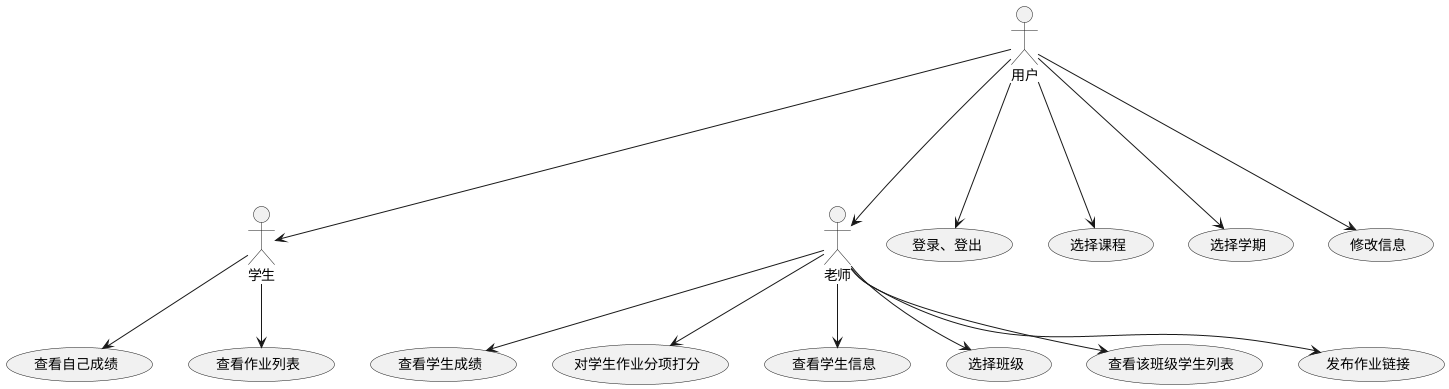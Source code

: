 @startuml
:用户:--->:学生:
:用户:--->:老师:
:学生:-->(查看自己成绩)
:用户:--->(登录、登出)
:用户:--->(选择课程)
:用户:--->(选择学期)
:用户:--->(修改信息)
:学生:-->(查看作业列表)
:老师:-->(查看学生成绩)
:老师:-->(对学生作业分项打分)
:老师:-->(查看学生信息)
:老师:-->(选择班级)
:老师:-->(查看该班级学生列表)
:老师:-->(发布作业链接)
@enduml